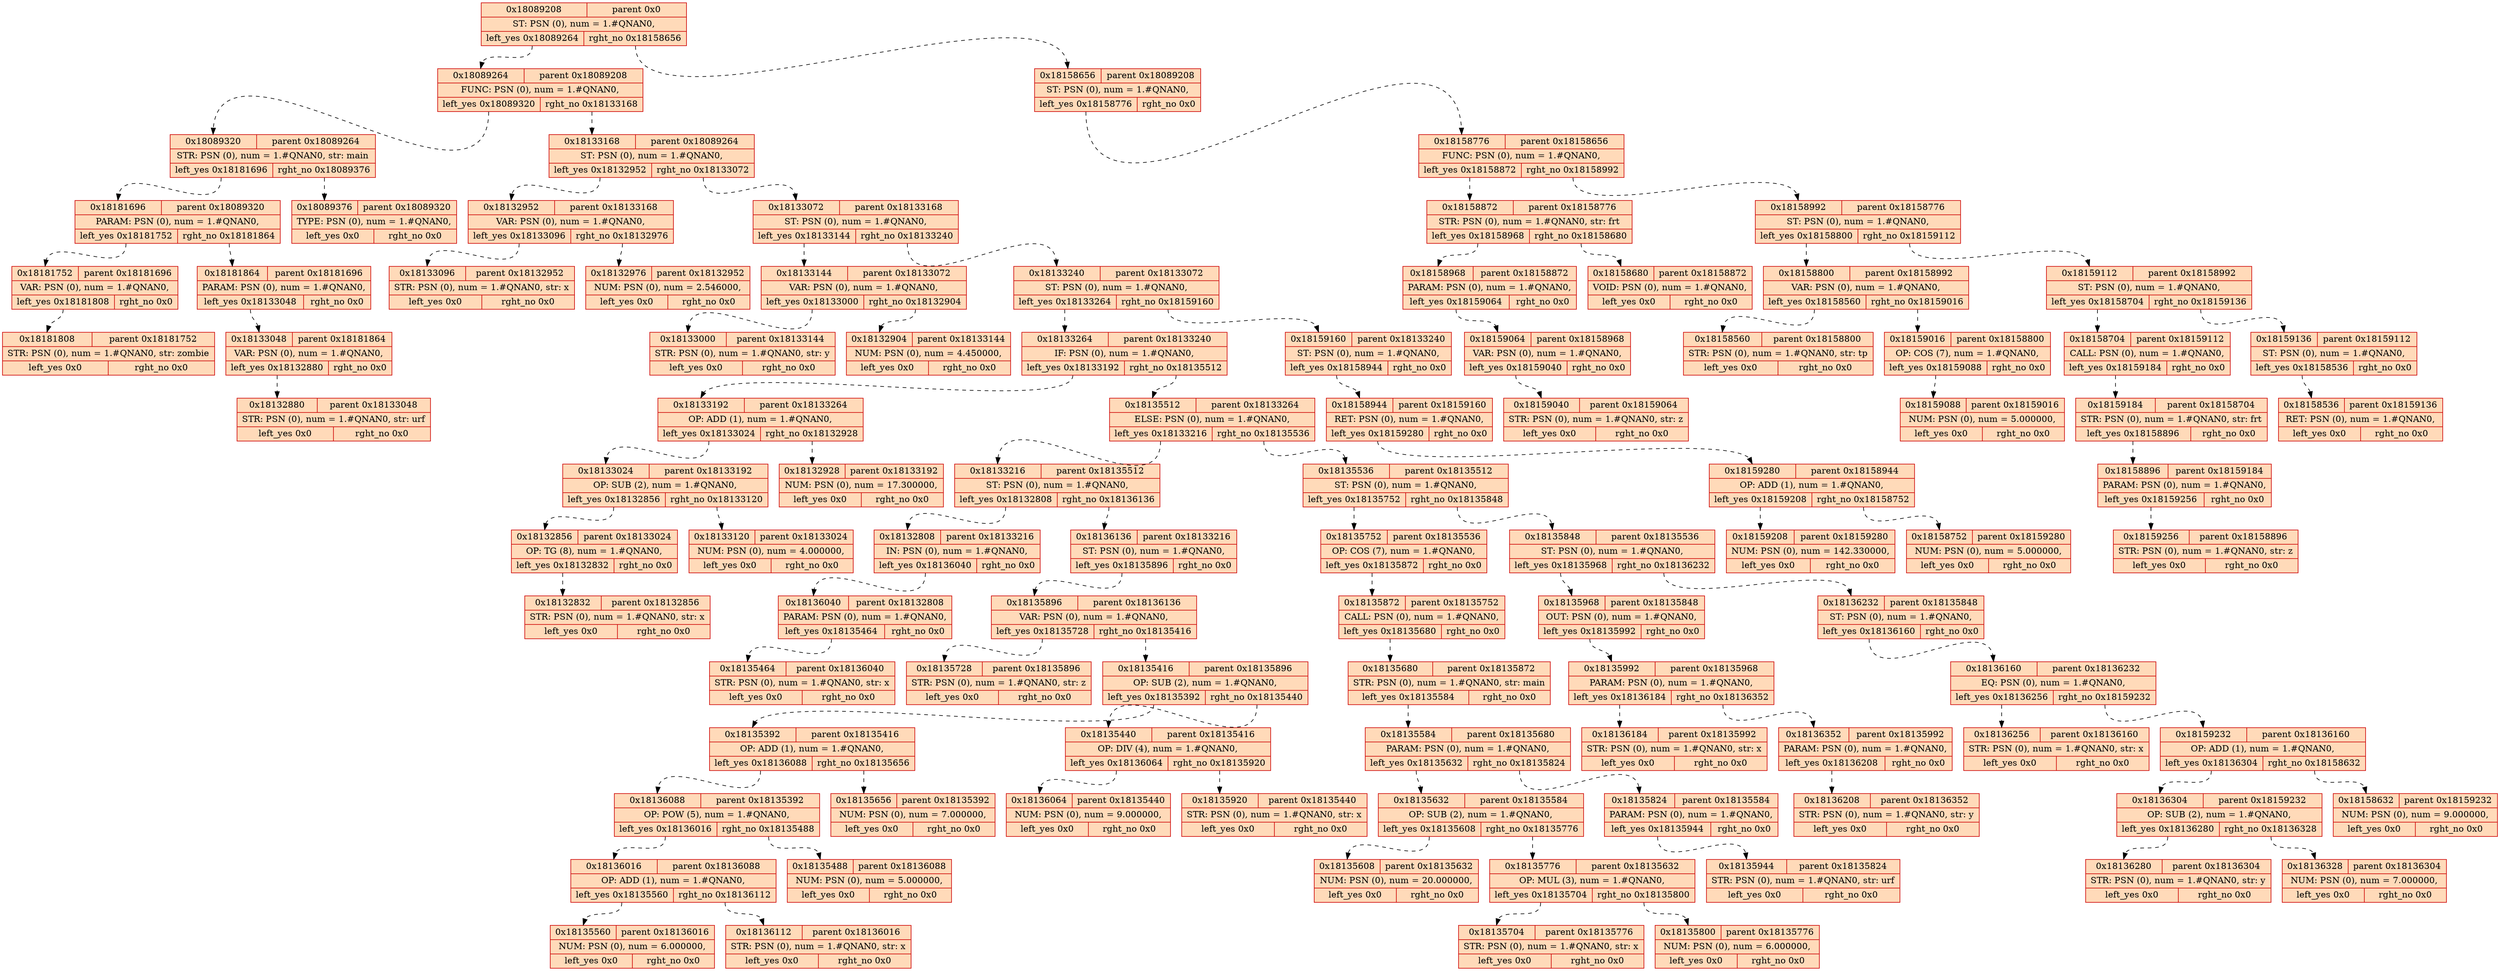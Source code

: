 digraph tree{
	rankdir=TB;
spline = ortho;
	18089208[style="filled",fillcolor="peachpuff"shape=record,color=red3,label="{{<f0> 0x18089208 |<f3>parent 0x0}|ST: PSN  (0), num = 1.#QNAN0, |{<f2>left_yes 0x18089264 | <f1>rght_no 0x18158656}}"]
	18089208:<f2>:s->18089264:<f0>:n[weight = 1, constraint=true, style="dashed"]
	18089208:<f1>:s->18158656:<f0>:n[weight = 1, constraint=true, style="dashed"]
	18158656[style="filled",fillcolor="peachpuff"shape=record,color=red3,label="{{<f0> 0x18158656 |<f3>parent 0x18089208}|ST: PSN  (0), num = 1.#QNAN0, |{<f2>left_yes 0x18158776 | <f1>rght_no 0x0}}"]
	18158656:<f2>:s->18158776:<f0>:n[weight = 1, constraint=true, style="dashed"]
	18158776[style="filled",fillcolor="peachpuff"shape=record,color=red3,label="{{<f0> 0x18158776 |<f3>parent 0x18158656}|FUNC: PSN  (0), num = 1.#QNAN0, |{<f2>left_yes 0x18158872 | <f1>rght_no 0x18158992}}"]
	18158776:<f2>:s->18158872:<f0>:n[weight = 1, constraint=true, style="dashed"]
	18158776:<f1>:s->18158992:<f0>:n[weight = 1, constraint=true, style="dashed"]
	18158992[style="filled",fillcolor="peachpuff"shape=record,color=red3,label="{{<f0> 0x18158992 |<f3>parent 0x18158776}|ST: PSN  (0), num = 1.#QNAN0, |{<f2>left_yes 0x18158800 | <f1>rght_no 0x18159112}}"]
	18158992:<f2>:s->18158800:<f0>:n[weight = 1, constraint=true, style="dashed"]
	18158992:<f1>:s->18159112:<f0>:n[weight = 1, constraint=true, style="dashed"]
	18159112[style="filled",fillcolor="peachpuff"shape=record,color=red3,label="{{<f0> 0x18159112 |<f3>parent 0x18158992}|ST: PSN  (0), num = 1.#QNAN0, |{<f2>left_yes 0x18158704 | <f1>rght_no 0x18159136}}"]
	18159112:<f2>:s->18158704:<f0>:n[weight = 1, constraint=true, style="dashed"]
	18159112:<f1>:s->18159136:<f0>:n[weight = 1, constraint=true, style="dashed"]
	18159136[style="filled",fillcolor="peachpuff"shape=record,color=red3,label="{{<f0> 0x18159136 |<f3>parent 0x18159112}|ST: PSN  (0), num = 1.#QNAN0, |{<f2>left_yes 0x18158536 | <f1>rght_no 0x0}}"]
	18159136:<f2>:s->18158536:<f0>:n[weight = 1, constraint=true, style="dashed"]
	18158536[style="filled",fillcolor="peachpuff"shape=record,color=red3,label="{{<f0> 0x18158536 |<f3>parent 0x18159136}|RET: PSN  (0), num = 1.#QNAN0, |{<f2>left_yes 0x0 | <f1>rght_no 0x0}}"]
	18158704[style="filled",fillcolor="peachpuff"shape=record,color=red3,label="{{<f0> 0x18158704 |<f3>parent 0x18159112}|CALL: PSN  (0), num = 1.#QNAN0, |{<f2>left_yes 0x18159184 | <f1>rght_no 0x0}}"]
	18158704:<f2>:s->18159184:<f0>:n[weight = 1, constraint=true, style="dashed"]
	18159184[style="filled",fillcolor="peachpuff"shape=record,color=red3,label="{{<f0> 0x18159184 |<f3>parent 0x18158704}|STR: PSN  (0), num = 1.#QNAN0, str: frt|{<f2>left_yes 0x18158896 | <f1>rght_no 0x0}}"]
	18159184:<f2>:s->18158896:<f0>:n[weight = 1, constraint=true, style="dashed"]
	18158896[style="filled",fillcolor="peachpuff"shape=record,color=red3,label="{{<f0> 0x18158896 |<f3>parent 0x18159184}|PARAM: PSN  (0), num = 1.#QNAN0, |{<f2>left_yes 0x18159256 | <f1>rght_no 0x0}}"]
	18158896:<f2>:s->18159256:<f0>:n[weight = 1, constraint=true, style="dashed"]
	18159256[style="filled",fillcolor="peachpuff"shape=record,color=red3,label="{{<f0> 0x18159256 |<f3>parent 0x18158896}|STR: PSN  (0), num = 1.#QNAN0, str: z|{<f2>left_yes 0x0 | <f1>rght_no 0x0}}"]
	18158800[style="filled",fillcolor="peachpuff"shape=record,color=red3,label="{{<f0> 0x18158800 |<f3>parent 0x18158992}|VAR: PSN  (0), num = 1.#QNAN0, |{<f2>left_yes 0x18158560 | <f1>rght_no 0x18159016}}"]
	18158800:<f2>:s->18158560:<f0>:n[weight = 1, constraint=true, style="dashed"]
	18158800:<f1>:s->18159016:<f0>:n[weight = 1, constraint=true, style="dashed"]
	18159016[style="filled",fillcolor="peachpuff"shape=record,color=red3,label="{{<f0> 0x18159016 |<f3>parent 0x18158800}|OP: COS  (7), num = 1.#QNAN0, |{<f2>left_yes 0x18159088 | <f1>rght_no 0x0}}"]
	18159016:<f2>:s->18159088:<f0>:n[weight = 1, constraint=true, style="dashed"]
	18159088[style="filled",fillcolor="peachpuff"shape=record,color=red3,label="{{<f0> 0x18159088 |<f3>parent 0x18159016}|NUM: PSN  (0), num = 5.000000, |{<f2>left_yes 0x0 | <f1>rght_no 0x0}}"]
	18158560[style="filled",fillcolor="peachpuff"shape=record,color=red3,label="{{<f0> 0x18158560 |<f3>parent 0x18158800}|STR: PSN  (0), num = 1.#QNAN0, str: tp|{<f2>left_yes 0x0 | <f1>rght_no 0x0}}"]
	18158872[style="filled",fillcolor="peachpuff"shape=record,color=red3,label="{{<f0> 0x18158872 |<f3>parent 0x18158776}|STR: PSN  (0), num = 1.#QNAN0, str: frt|{<f2>left_yes 0x18158968 | <f1>rght_no 0x18158680}}"]
	18158872:<f2>:s->18158968:<f0>:n[weight = 1, constraint=true, style="dashed"]
	18158872:<f1>:s->18158680:<f0>:n[weight = 1, constraint=true, style="dashed"]
	18158680[style="filled",fillcolor="peachpuff"shape=record,color=red3,label="{{<f0> 0x18158680 |<f3>parent 0x18158872}|VOID: PSN  (0), num = 1.#QNAN0, |{<f2>left_yes 0x0 | <f1>rght_no 0x0}}"]
	18158968[style="filled",fillcolor="peachpuff"shape=record,color=red3,label="{{<f0> 0x18158968 |<f3>parent 0x18158872}|PARAM: PSN  (0), num = 1.#QNAN0, |{<f2>left_yes 0x18159064 | <f1>rght_no 0x0}}"]
	18158968:<f2>:s->18159064:<f0>:n[weight = 1, constraint=true, style="dashed"]
	18159064[style="filled",fillcolor="peachpuff"shape=record,color=red3,label="{{<f0> 0x18159064 |<f3>parent 0x18158968}|VAR: PSN  (0), num = 1.#QNAN0, |{<f2>left_yes 0x18159040 | <f1>rght_no 0x0}}"]
	18159064:<f2>:s->18159040:<f0>:n[weight = 1, constraint=true, style="dashed"]
	18159040[style="filled",fillcolor="peachpuff"shape=record,color=red3,label="{{<f0> 0x18159040 |<f3>parent 0x18159064}|STR: PSN  (0), num = 1.#QNAN0, str: z|{<f2>left_yes 0x0 | <f1>rght_no 0x0}}"]
	18089264[style="filled",fillcolor="peachpuff"shape=record,color=red3,label="{{<f0> 0x18089264 |<f3>parent 0x18089208}|FUNC: PSN  (0), num = 1.#QNAN0, |{<f2>left_yes 0x18089320 | <f1>rght_no 0x18133168}}"]
	18089264:<f2>:s->18089320:<f0>:n[weight = 1, constraint=true, style="dashed"]
	18089264:<f1>:s->18133168:<f0>:n[weight = 1, constraint=true, style="dashed"]
	18133168[style="filled",fillcolor="peachpuff"shape=record,color=red3,label="{{<f0> 0x18133168 |<f3>parent 0x18089264}|ST: PSN  (0), num = 1.#QNAN0, |{<f2>left_yes 0x18132952 | <f1>rght_no 0x18133072}}"]
	18133168:<f2>:s->18132952:<f0>:n[weight = 1, constraint=true, style="dashed"]
	18133168:<f1>:s->18133072:<f0>:n[weight = 1, constraint=true, style="dashed"]
	18133072[style="filled",fillcolor="peachpuff"shape=record,color=red3,label="{{<f0> 0x18133072 |<f3>parent 0x18133168}|ST: PSN  (0), num = 1.#QNAN0, |{<f2>left_yes 0x18133144 | <f1>rght_no 0x18133240}}"]
	18133072:<f2>:s->18133144:<f0>:n[weight = 1, constraint=true, style="dashed"]
	18133072:<f1>:s->18133240:<f0>:n[weight = 1, constraint=true, style="dashed"]
	18133240[style="filled",fillcolor="peachpuff"shape=record,color=red3,label="{{<f0> 0x18133240 |<f3>parent 0x18133072}|ST: PSN  (0), num = 1.#QNAN0, |{<f2>left_yes 0x18133264 | <f1>rght_no 0x18159160}}"]
	18133240:<f2>:s->18133264:<f0>:n[weight = 1, constraint=true, style="dashed"]
	18133240:<f1>:s->18159160:<f0>:n[weight = 1, constraint=true, style="dashed"]
	18159160[style="filled",fillcolor="peachpuff"shape=record,color=red3,label="{{<f0> 0x18159160 |<f3>parent 0x18133240}|ST: PSN  (0), num = 1.#QNAN0, |{<f2>left_yes 0x18158944 | <f1>rght_no 0x0}}"]
	18159160:<f2>:s->18158944:<f0>:n[weight = 1, constraint=true, style="dashed"]
	18158944[style="filled",fillcolor="peachpuff"shape=record,color=red3,label="{{<f0> 0x18158944 |<f3>parent 0x18159160}|RET: PSN  (0), num = 1.#QNAN0, |{<f2>left_yes 0x18159280 | <f1>rght_no 0x0}}"]
	18158944:<f2>:s->18159280:<f0>:n[weight = 1, constraint=true, style="dashed"]
	18159280[style="filled",fillcolor="peachpuff"shape=record,color=red3,label="{{<f0> 0x18159280 |<f3>parent 0x18158944}|OP: ADD  (1), num = 1.#QNAN0, |{<f2>left_yes 0x18159208 | <f1>rght_no 0x18158752}}"]
	18159280:<f2>:s->18159208:<f0>:n[weight = 1, constraint=true, style="dashed"]
	18159280:<f1>:s->18158752:<f0>:n[weight = 1, constraint=true, style="dashed"]
	18158752[style="filled",fillcolor="peachpuff"shape=record,color=red3,label="{{<f0> 0x18158752 |<f3>parent 0x18159280}|NUM: PSN  (0), num = 5.000000, |{<f2>left_yes 0x0 | <f1>rght_no 0x0}}"]
	18159208[style="filled",fillcolor="peachpuff"shape=record,color=red3,label="{{<f0> 0x18159208 |<f3>parent 0x18159280}|NUM: PSN  (0), num = 142.330000, |{<f2>left_yes 0x0 | <f1>rght_no 0x0}}"]
	18133264[style="filled",fillcolor="peachpuff"shape=record,color=red3,label="{{<f0> 0x18133264 |<f3>parent 0x18133240}|IF: PSN  (0), num = 1.#QNAN0, |{<f2>left_yes 0x18133192 | <f1>rght_no 0x18135512}}"]
	18133264:<f2>:s->18133192:<f0>:n[weight = 1, constraint=true, style="dashed"]
	18133264:<f1>:s->18135512:<f0>:n[weight = 1, constraint=true, style="dashed"]
	18135512[style="filled",fillcolor="peachpuff"shape=record,color=red3,label="{{<f0> 0x18135512 |<f3>parent 0x18133264}|ELSE: PSN  (0), num = 1.#QNAN0, |{<f2>left_yes 0x18133216 | <f1>rght_no 0x18135536}}"]
	18135512:<f2>:s->18133216:<f0>:n[weight = 1, constraint=true, style="dashed"]
	18135512:<f1>:s->18135536:<f0>:n[weight = 1, constraint=true, style="dashed"]
	18135536[style="filled",fillcolor="peachpuff"shape=record,color=red3,label="{{<f0> 0x18135536 |<f3>parent 0x18135512}|ST: PSN  (0), num = 1.#QNAN0, |{<f2>left_yes 0x18135752 | <f1>rght_no 0x18135848}}"]
	18135536:<f2>:s->18135752:<f0>:n[weight = 1, constraint=true, style="dashed"]
	18135536:<f1>:s->18135848:<f0>:n[weight = 1, constraint=true, style="dashed"]
	18135848[style="filled",fillcolor="peachpuff"shape=record,color=red3,label="{{<f0> 0x18135848 |<f3>parent 0x18135536}|ST: PSN  (0), num = 1.#QNAN0, |{<f2>left_yes 0x18135968 | <f1>rght_no 0x18136232}}"]
	18135848:<f2>:s->18135968:<f0>:n[weight = 1, constraint=true, style="dashed"]
	18135848:<f1>:s->18136232:<f0>:n[weight = 1, constraint=true, style="dashed"]
	18136232[style="filled",fillcolor="peachpuff"shape=record,color=red3,label="{{<f0> 0x18136232 |<f3>parent 0x18135848}|ST: PSN  (0), num = 1.#QNAN0, |{<f2>left_yes 0x18136160 | <f1>rght_no 0x0}}"]
	18136232:<f2>:s->18136160:<f0>:n[weight = 1, constraint=true, style="dashed"]
	18136160[style="filled",fillcolor="peachpuff"shape=record,color=red3,label="{{<f0> 0x18136160 |<f3>parent 0x18136232}|EQ: PSN  (0), num = 1.#QNAN0, |{<f2>left_yes 0x18136256 | <f1>rght_no 0x18159232}}"]
	18136160:<f2>:s->18136256:<f0>:n[weight = 1, constraint=true, style="dashed"]
	18136160:<f1>:s->18159232:<f0>:n[weight = 1, constraint=true, style="dashed"]
	18159232[style="filled",fillcolor="peachpuff"shape=record,color=red3,label="{{<f0> 0x18159232 |<f3>parent 0x18136160}|OP: ADD  (1), num = 1.#QNAN0, |{<f2>left_yes 0x18136304 | <f1>rght_no 0x18158632}}"]
	18159232:<f2>:s->18136304:<f0>:n[weight = 1, constraint=true, style="dashed"]
	18159232:<f1>:s->18158632:<f0>:n[weight = 1, constraint=true, style="dashed"]
	18158632[style="filled",fillcolor="peachpuff"shape=record,color=red3,label="{{<f0> 0x18158632 |<f3>parent 0x18159232}|NUM: PSN  (0), num = 9.000000, |{<f2>left_yes 0x0 | <f1>rght_no 0x0}}"]
	18136304[style="filled",fillcolor="peachpuff"shape=record,color=red3,label="{{<f0> 0x18136304 |<f3>parent 0x18159232}|OP: SUB  (2), num = 1.#QNAN0, |{<f2>left_yes 0x18136280 | <f1>rght_no 0x18136328}}"]
	18136304:<f2>:s->18136280:<f0>:n[weight = 1, constraint=true, style="dashed"]
	18136304:<f1>:s->18136328:<f0>:n[weight = 1, constraint=true, style="dashed"]
	18136328[style="filled",fillcolor="peachpuff"shape=record,color=red3,label="{{<f0> 0x18136328 |<f3>parent 0x18136304}|NUM: PSN  (0), num = 7.000000, |{<f2>left_yes 0x0 | <f1>rght_no 0x0}}"]
	18136280[style="filled",fillcolor="peachpuff"shape=record,color=red3,label="{{<f0> 0x18136280 |<f3>parent 0x18136304}|STR: PSN  (0), num = 1.#QNAN0, str: y|{<f2>left_yes 0x0 | <f1>rght_no 0x0}}"]
	18136256[style="filled",fillcolor="peachpuff"shape=record,color=red3,label="{{<f0> 0x18136256 |<f3>parent 0x18136160}|STR: PSN  (0), num = 1.#QNAN0, str: x|{<f2>left_yes 0x0 | <f1>rght_no 0x0}}"]
	18135968[style="filled",fillcolor="peachpuff"shape=record,color=red3,label="{{<f0> 0x18135968 |<f3>parent 0x18135848}|OUT: PSN  (0), num = 1.#QNAN0, |{<f2>left_yes 0x18135992 | <f1>rght_no 0x0}}"]
	18135968:<f2>:s->18135992:<f0>:n[weight = 1, constraint=true, style="dashed"]
	18135992[style="filled",fillcolor="peachpuff"shape=record,color=red3,label="{{<f0> 0x18135992 |<f3>parent 0x18135968}|PARAM: PSN  (0), num = 1.#QNAN0, |{<f2>left_yes 0x18136184 | <f1>rght_no 0x18136352}}"]
	18135992:<f2>:s->18136184:<f0>:n[weight = 1, constraint=true, style="dashed"]
	18135992:<f1>:s->18136352:<f0>:n[weight = 1, constraint=true, style="dashed"]
	18136352[style="filled",fillcolor="peachpuff"shape=record,color=red3,label="{{<f0> 0x18136352 |<f3>parent 0x18135992}|PARAM: PSN  (0), num = 1.#QNAN0, |{<f2>left_yes 0x18136208 | <f1>rght_no 0x0}}"]
	18136352:<f2>:s->18136208:<f0>:n[weight = 1, constraint=true, style="dashed"]
	18136208[style="filled",fillcolor="peachpuff"shape=record,color=red3,label="{{<f0> 0x18136208 |<f3>parent 0x18136352}|STR: PSN  (0), num = 1.#QNAN0, str: y|{<f2>left_yes 0x0 | <f1>rght_no 0x0}}"]
	18136184[style="filled",fillcolor="peachpuff"shape=record,color=red3,label="{{<f0> 0x18136184 |<f3>parent 0x18135992}|STR: PSN  (0), num = 1.#QNAN0, str: x|{<f2>left_yes 0x0 | <f1>rght_no 0x0}}"]
	18135752[style="filled",fillcolor="peachpuff"shape=record,color=red3,label="{{<f0> 0x18135752 |<f3>parent 0x18135536}|OP: COS  (7), num = 1.#QNAN0, |{<f2>left_yes 0x18135872 | <f1>rght_no 0x0}}"]
	18135752:<f2>:s->18135872:<f0>:n[weight = 1, constraint=true, style="dashed"]
	18135872[style="filled",fillcolor="peachpuff"shape=record,color=red3,label="{{<f0> 0x18135872 |<f3>parent 0x18135752}|CALL: PSN  (0), num = 1.#QNAN0, |{<f2>left_yes 0x18135680 | <f1>rght_no 0x0}}"]
	18135872:<f2>:s->18135680:<f0>:n[weight = 1, constraint=true, style="dashed"]
	18135680[style="filled",fillcolor="peachpuff"shape=record,color=red3,label="{{<f0> 0x18135680 |<f3>parent 0x18135872}|STR: PSN  (0), num = 1.#QNAN0, str: main|{<f2>left_yes 0x18135584 | <f1>rght_no 0x0}}"]
	18135680:<f2>:s->18135584:<f0>:n[weight = 1, constraint=true, style="dashed"]
	18135584[style="filled",fillcolor="peachpuff"shape=record,color=red3,label="{{<f0> 0x18135584 |<f3>parent 0x18135680}|PARAM: PSN  (0), num = 1.#QNAN0, |{<f2>left_yes 0x18135632 | <f1>rght_no 0x18135824}}"]
	18135584:<f2>:s->18135632:<f0>:n[weight = 1, constraint=true, style="dashed"]
	18135584:<f1>:s->18135824:<f0>:n[weight = 1, constraint=true, style="dashed"]
	18135824[style="filled",fillcolor="peachpuff"shape=record,color=red3,label="{{<f0> 0x18135824 |<f3>parent 0x18135584}|PARAM: PSN  (0), num = 1.#QNAN0, |{<f2>left_yes 0x18135944 | <f1>rght_no 0x0}}"]
	18135824:<f2>:s->18135944:<f0>:n[weight = 1, constraint=true, style="dashed"]
	18135944[style="filled",fillcolor="peachpuff"shape=record,color=red3,label="{{<f0> 0x18135944 |<f3>parent 0x18135824}|STR: PSN  (0), num = 1.#QNAN0, str: urf|{<f2>left_yes 0x0 | <f1>rght_no 0x0}}"]
	18135632[style="filled",fillcolor="peachpuff"shape=record,color=red3,label="{{<f0> 0x18135632 |<f3>parent 0x18135584}|OP: SUB  (2), num = 1.#QNAN0, |{<f2>left_yes 0x18135608 | <f1>rght_no 0x18135776}}"]
	18135632:<f2>:s->18135608:<f0>:n[weight = 1, constraint=true, style="dashed"]
	18135632:<f1>:s->18135776:<f0>:n[weight = 1, constraint=true, style="dashed"]
	18135776[style="filled",fillcolor="peachpuff"shape=record,color=red3,label="{{<f0> 0x18135776 |<f3>parent 0x18135632}|OP: MUL  (3), num = 1.#QNAN0, |{<f2>left_yes 0x18135704 | <f1>rght_no 0x18135800}}"]
	18135776:<f2>:s->18135704:<f0>:n[weight = 1, constraint=true, style="dashed"]
	18135776:<f1>:s->18135800:<f0>:n[weight = 1, constraint=true, style="dashed"]
	18135800[style="filled",fillcolor="peachpuff"shape=record,color=red3,label="{{<f0> 0x18135800 |<f3>parent 0x18135776}|NUM: PSN  (0), num = 6.000000, |{<f2>left_yes 0x0 | <f1>rght_no 0x0}}"]
	18135704[style="filled",fillcolor="peachpuff"shape=record,color=red3,label="{{<f0> 0x18135704 |<f3>parent 0x18135776}|STR: PSN  (0), num = 1.#QNAN0, str: x|{<f2>left_yes 0x0 | <f1>rght_no 0x0}}"]
	18135608[style="filled",fillcolor="peachpuff"shape=record,color=red3,label="{{<f0> 0x18135608 |<f3>parent 0x18135632}|NUM: PSN  (0), num = 20.000000, |{<f2>left_yes 0x0 | <f1>rght_no 0x0}}"]
	18133216[style="filled",fillcolor="peachpuff"shape=record,color=red3,label="{{<f0> 0x18133216 |<f3>parent 0x18135512}|ST: PSN  (0), num = 1.#QNAN0, |{<f2>left_yes 0x18132808 | <f1>rght_no 0x18136136}}"]
	18133216:<f2>:s->18132808:<f0>:n[weight = 1, constraint=true, style="dashed"]
	18133216:<f1>:s->18136136:<f0>:n[weight = 1, constraint=true, style="dashed"]
	18136136[style="filled",fillcolor="peachpuff"shape=record,color=red3,label="{{<f0> 0x18136136 |<f3>parent 0x18133216}|ST: PSN  (0), num = 1.#QNAN0, |{<f2>left_yes 0x18135896 | <f1>rght_no 0x0}}"]
	18136136:<f2>:s->18135896:<f0>:n[weight = 1, constraint=true, style="dashed"]
	18135896[style="filled",fillcolor="peachpuff"shape=record,color=red3,label="{{<f0> 0x18135896 |<f3>parent 0x18136136}|VAR: PSN  (0), num = 1.#QNAN0, |{<f2>left_yes 0x18135728 | <f1>rght_no 0x18135416}}"]
	18135896:<f2>:s->18135728:<f0>:n[weight = 1, constraint=true, style="dashed"]
	18135896:<f1>:s->18135416:<f0>:n[weight = 1, constraint=true, style="dashed"]
	18135416[style="filled",fillcolor="peachpuff"shape=record,color=red3,label="{{<f0> 0x18135416 |<f3>parent 0x18135896}|OP: SUB  (2), num = 1.#QNAN0, |{<f2>left_yes 0x18135392 | <f1>rght_no 0x18135440}}"]
	18135416:<f2>:s->18135392:<f0>:n[weight = 1, constraint=true, style="dashed"]
	18135416:<f1>:s->18135440:<f0>:n[weight = 1, constraint=true, style="dashed"]
	18135440[style="filled",fillcolor="peachpuff"shape=record,color=red3,label="{{<f0> 0x18135440 |<f3>parent 0x18135416}|OP: DIV  (4), num = 1.#QNAN0, |{<f2>left_yes 0x18136064 | <f1>rght_no 0x18135920}}"]
	18135440:<f2>:s->18136064:<f0>:n[weight = 1, constraint=true, style="dashed"]
	18135440:<f1>:s->18135920:<f0>:n[weight = 1, constraint=true, style="dashed"]
	18135920[style="filled",fillcolor="peachpuff"shape=record,color=red3,label="{{<f0> 0x18135920 |<f3>parent 0x18135440}|STR: PSN  (0), num = 1.#QNAN0, str: x|{<f2>left_yes 0x0 | <f1>rght_no 0x0}}"]
	18136064[style="filled",fillcolor="peachpuff"shape=record,color=red3,label="{{<f0> 0x18136064 |<f3>parent 0x18135440}|NUM: PSN  (0), num = 9.000000, |{<f2>left_yes 0x0 | <f1>rght_no 0x0}}"]
	18135392[style="filled",fillcolor="peachpuff"shape=record,color=red3,label="{{<f0> 0x18135392 |<f3>parent 0x18135416}|OP: ADD  (1), num = 1.#QNAN0, |{<f2>left_yes 0x18136088 | <f1>rght_no 0x18135656}}"]
	18135392:<f2>:s->18136088:<f0>:n[weight = 1, constraint=true, style="dashed"]
	18135392:<f1>:s->18135656:<f0>:n[weight = 1, constraint=true, style="dashed"]
	18135656[style="filled",fillcolor="peachpuff"shape=record,color=red3,label="{{<f0> 0x18135656 |<f3>parent 0x18135392}|NUM: PSN  (0), num = 7.000000, |{<f2>left_yes 0x0 | <f1>rght_no 0x0}}"]
	18136088[style="filled",fillcolor="peachpuff"shape=record,color=red3,label="{{<f0> 0x18136088 |<f3>parent 0x18135392}|OP: POW  (5), num = 1.#QNAN0, |{<f2>left_yes 0x18136016 | <f1>rght_no 0x18135488}}"]
	18136088:<f2>:s->18136016:<f0>:n[weight = 1, constraint=true, style="dashed"]
	18136088:<f1>:s->18135488:<f0>:n[weight = 1, constraint=true, style="dashed"]
	18135488[style="filled",fillcolor="peachpuff"shape=record,color=red3,label="{{<f0> 0x18135488 |<f3>parent 0x18136088}|NUM: PSN  (0), num = 5.000000, |{<f2>left_yes 0x0 | <f1>rght_no 0x0}}"]
	18136016[style="filled",fillcolor="peachpuff"shape=record,color=red3,label="{{<f0> 0x18136016 |<f3>parent 0x18136088}|OP: ADD  (1), num = 1.#QNAN0, |{<f2>left_yes 0x18135560 | <f1>rght_no 0x18136112}}"]
	18136016:<f2>:s->18135560:<f0>:n[weight = 1, constraint=true, style="dashed"]
	18136016:<f1>:s->18136112:<f0>:n[weight = 1, constraint=true, style="dashed"]
	18136112[style="filled",fillcolor="peachpuff"shape=record,color=red3,label="{{<f0> 0x18136112 |<f3>parent 0x18136016}|STR: PSN  (0), num = 1.#QNAN0, str: x|{<f2>left_yes 0x0 | <f1>rght_no 0x0}}"]
	18135560[style="filled",fillcolor="peachpuff"shape=record,color=red3,label="{{<f0> 0x18135560 |<f3>parent 0x18136016}|NUM: PSN  (0), num = 6.000000, |{<f2>left_yes 0x0 | <f1>rght_no 0x0}}"]
	18135728[style="filled",fillcolor="peachpuff"shape=record,color=red3,label="{{<f0> 0x18135728 |<f3>parent 0x18135896}|STR: PSN  (0), num = 1.#QNAN0, str: z|{<f2>left_yes 0x0 | <f1>rght_no 0x0}}"]
	18132808[style="filled",fillcolor="peachpuff"shape=record,color=red3,label="{{<f0> 0x18132808 |<f3>parent 0x18133216}|IN: PSN  (0), num = 1.#QNAN0, |{<f2>left_yes 0x18136040 | <f1>rght_no 0x0}}"]
	18132808:<f2>:s->18136040:<f0>:n[weight = 1, constraint=true, style="dashed"]
	18136040[style="filled",fillcolor="peachpuff"shape=record,color=red3,label="{{<f0> 0x18136040 |<f3>parent 0x18132808}|PARAM: PSN  (0), num = 1.#QNAN0, |{<f2>left_yes 0x18135464 | <f1>rght_no 0x0}}"]
	18136040:<f2>:s->18135464:<f0>:n[weight = 1, constraint=true, style="dashed"]
	18135464[style="filled",fillcolor="peachpuff"shape=record,color=red3,label="{{<f0> 0x18135464 |<f3>parent 0x18136040}|STR: PSN  (0), num = 1.#QNAN0, str: x|{<f2>left_yes 0x0 | <f1>rght_no 0x0}}"]
	18133192[style="filled",fillcolor="peachpuff"shape=record,color=red3,label="{{<f0> 0x18133192 |<f3>parent 0x18133264}|OP: ADD  (1), num = 1.#QNAN0, |{<f2>left_yes 0x18133024 | <f1>rght_no 0x18132928}}"]
	18133192:<f2>:s->18133024:<f0>:n[weight = 1, constraint=true, style="dashed"]
	18133192:<f1>:s->18132928:<f0>:n[weight = 1, constraint=true, style="dashed"]
	18132928[style="filled",fillcolor="peachpuff"shape=record,color=red3,label="{{<f0> 0x18132928 |<f3>parent 0x18133192}|NUM: PSN  (0), num = 17.300000, |{<f2>left_yes 0x0 | <f1>rght_no 0x0}}"]
	18133024[style="filled",fillcolor="peachpuff"shape=record,color=red3,label="{{<f0> 0x18133024 |<f3>parent 0x18133192}|OP: SUB  (2), num = 1.#QNAN0, |{<f2>left_yes 0x18132856 | <f1>rght_no 0x18133120}}"]
	18133024:<f2>:s->18132856:<f0>:n[weight = 1, constraint=true, style="dashed"]
	18133024:<f1>:s->18133120:<f0>:n[weight = 1, constraint=true, style="dashed"]
	18133120[style="filled",fillcolor="peachpuff"shape=record,color=red3,label="{{<f0> 0x18133120 |<f3>parent 0x18133024}|NUM: PSN  (0), num = 4.000000, |{<f2>left_yes 0x0 | <f1>rght_no 0x0}}"]
	18132856[style="filled",fillcolor="peachpuff"shape=record,color=red3,label="{{<f0> 0x18132856 |<f3>parent 0x18133024}|OP: TG  (8), num = 1.#QNAN0, |{<f2>left_yes 0x18132832 | <f1>rght_no 0x0}}"]
	18132856:<f2>:s->18132832:<f0>:n[weight = 1, constraint=true, style="dashed"]
	18132832[style="filled",fillcolor="peachpuff"shape=record,color=red3,label="{{<f0> 0x18132832 |<f3>parent 0x18132856}|STR: PSN  (0), num = 1.#QNAN0, str: x|{<f2>left_yes 0x0 | <f1>rght_no 0x0}}"]
	18133144[style="filled",fillcolor="peachpuff"shape=record,color=red3,label="{{<f0> 0x18133144 |<f3>parent 0x18133072}|VAR: PSN  (0), num = 1.#QNAN0, |{<f2>left_yes 0x18133000 | <f1>rght_no 0x18132904}}"]
	18133144:<f2>:s->18133000:<f0>:n[weight = 1, constraint=true, style="dashed"]
	18133144:<f1>:s->18132904:<f0>:n[weight = 1, constraint=true, style="dashed"]
	18132904[style="filled",fillcolor="peachpuff"shape=record,color=red3,label="{{<f0> 0x18132904 |<f3>parent 0x18133144}|NUM: PSN  (0), num = 4.450000, |{<f2>left_yes 0x0 | <f1>rght_no 0x0}}"]
	18133000[style="filled",fillcolor="peachpuff"shape=record,color=red3,label="{{<f0> 0x18133000 |<f3>parent 0x18133144}|STR: PSN  (0), num = 1.#QNAN0, str: y|{<f2>left_yes 0x0 | <f1>rght_no 0x0}}"]
	18132952[style="filled",fillcolor="peachpuff"shape=record,color=red3,label="{{<f0> 0x18132952 |<f3>parent 0x18133168}|VAR: PSN  (0), num = 1.#QNAN0, |{<f2>left_yes 0x18133096 | <f1>rght_no 0x18132976}}"]
	18132952:<f2>:s->18133096:<f0>:n[weight = 1, constraint=true, style="dashed"]
	18132952:<f1>:s->18132976:<f0>:n[weight = 1, constraint=true, style="dashed"]
	18132976[style="filled",fillcolor="peachpuff"shape=record,color=red3,label="{{<f0> 0x18132976 |<f3>parent 0x18132952}|NUM: PSN  (0), num = 2.546000, |{<f2>left_yes 0x0 | <f1>rght_no 0x0}}"]
	18133096[style="filled",fillcolor="peachpuff"shape=record,color=red3,label="{{<f0> 0x18133096 |<f3>parent 0x18132952}|STR: PSN  (0), num = 1.#QNAN0, str: x|{<f2>left_yes 0x0 | <f1>rght_no 0x0}}"]
	18089320[style="filled",fillcolor="peachpuff"shape=record,color=red3,label="{{<f0> 0x18089320 |<f3>parent 0x18089264}|STR: PSN  (0), num = 1.#QNAN0, str: main|{<f2>left_yes 0x18181696 | <f1>rght_no 0x18089376}}"]
	18089320:<f2>:s->18181696:<f0>:n[weight = 1, constraint=true, style="dashed"]
	18089320:<f1>:s->18089376:<f0>:n[weight = 1, constraint=true, style="dashed"]
	18089376[style="filled",fillcolor="peachpuff"shape=record,color=red3,label="{{<f0> 0x18089376 |<f3>parent 0x18089320}|TYPE: PSN  (0), num = 1.#QNAN0, |{<f2>left_yes 0x0 | <f1>rght_no 0x0}}"]
	18181696[style="filled",fillcolor="peachpuff"shape=record,color=red3,label="{{<f0> 0x18181696 |<f3>parent 0x18089320}|PARAM: PSN  (0), num = 1.#QNAN0, |{<f2>left_yes 0x18181752 | <f1>rght_no 0x18181864}}"]
	18181696:<f2>:s->18181752:<f0>:n[weight = 1, constraint=true, style="dashed"]
	18181696:<f1>:s->18181864:<f0>:n[weight = 1, constraint=true, style="dashed"]
	18181864[style="filled",fillcolor="peachpuff"shape=record,color=red3,label="{{<f0> 0x18181864 |<f3>parent 0x18181696}|PARAM: PSN  (0), num = 1.#QNAN0, |{<f2>left_yes 0x18133048 | <f1>rght_no 0x0}}"]
	18181864:<f2>:s->18133048:<f0>:n[weight = 1, constraint=true, style="dashed"]
	18133048[style="filled",fillcolor="peachpuff"shape=record,color=red3,label="{{<f0> 0x18133048 |<f3>parent 0x18181864}|VAR: PSN  (0), num = 1.#QNAN0, |{<f2>left_yes 0x18132880 | <f1>rght_no 0x0}}"]
	18133048:<f2>:s->18132880:<f0>:n[weight = 1, constraint=true, style="dashed"]
	18132880[style="filled",fillcolor="peachpuff"shape=record,color=red3,label="{{<f0> 0x18132880 |<f3>parent 0x18133048}|STR: PSN  (0), num = 1.#QNAN0, str: urf|{<f2>left_yes 0x0 | <f1>rght_no 0x0}}"]
	18181752[style="filled",fillcolor="peachpuff"shape=record,color=red3,label="{{<f0> 0x18181752 |<f3>parent 0x18181696}|VAR: PSN  (0), num = 1.#QNAN0, |{<f2>left_yes 0x18181808 | <f1>rght_no 0x0}}"]
	18181752:<f2>:s->18181808:<f0>:n[weight = 1, constraint=true, style="dashed"]
	18181808[style="filled",fillcolor="peachpuff"shape=record,color=red3,label="{{<f0> 0x18181808 |<f3>parent 0x18181752}|STR: PSN  (0), num = 1.#QNAN0, str: zombie|{<f2>left_yes 0x0 | <f1>rght_no 0x0}}"]
}
